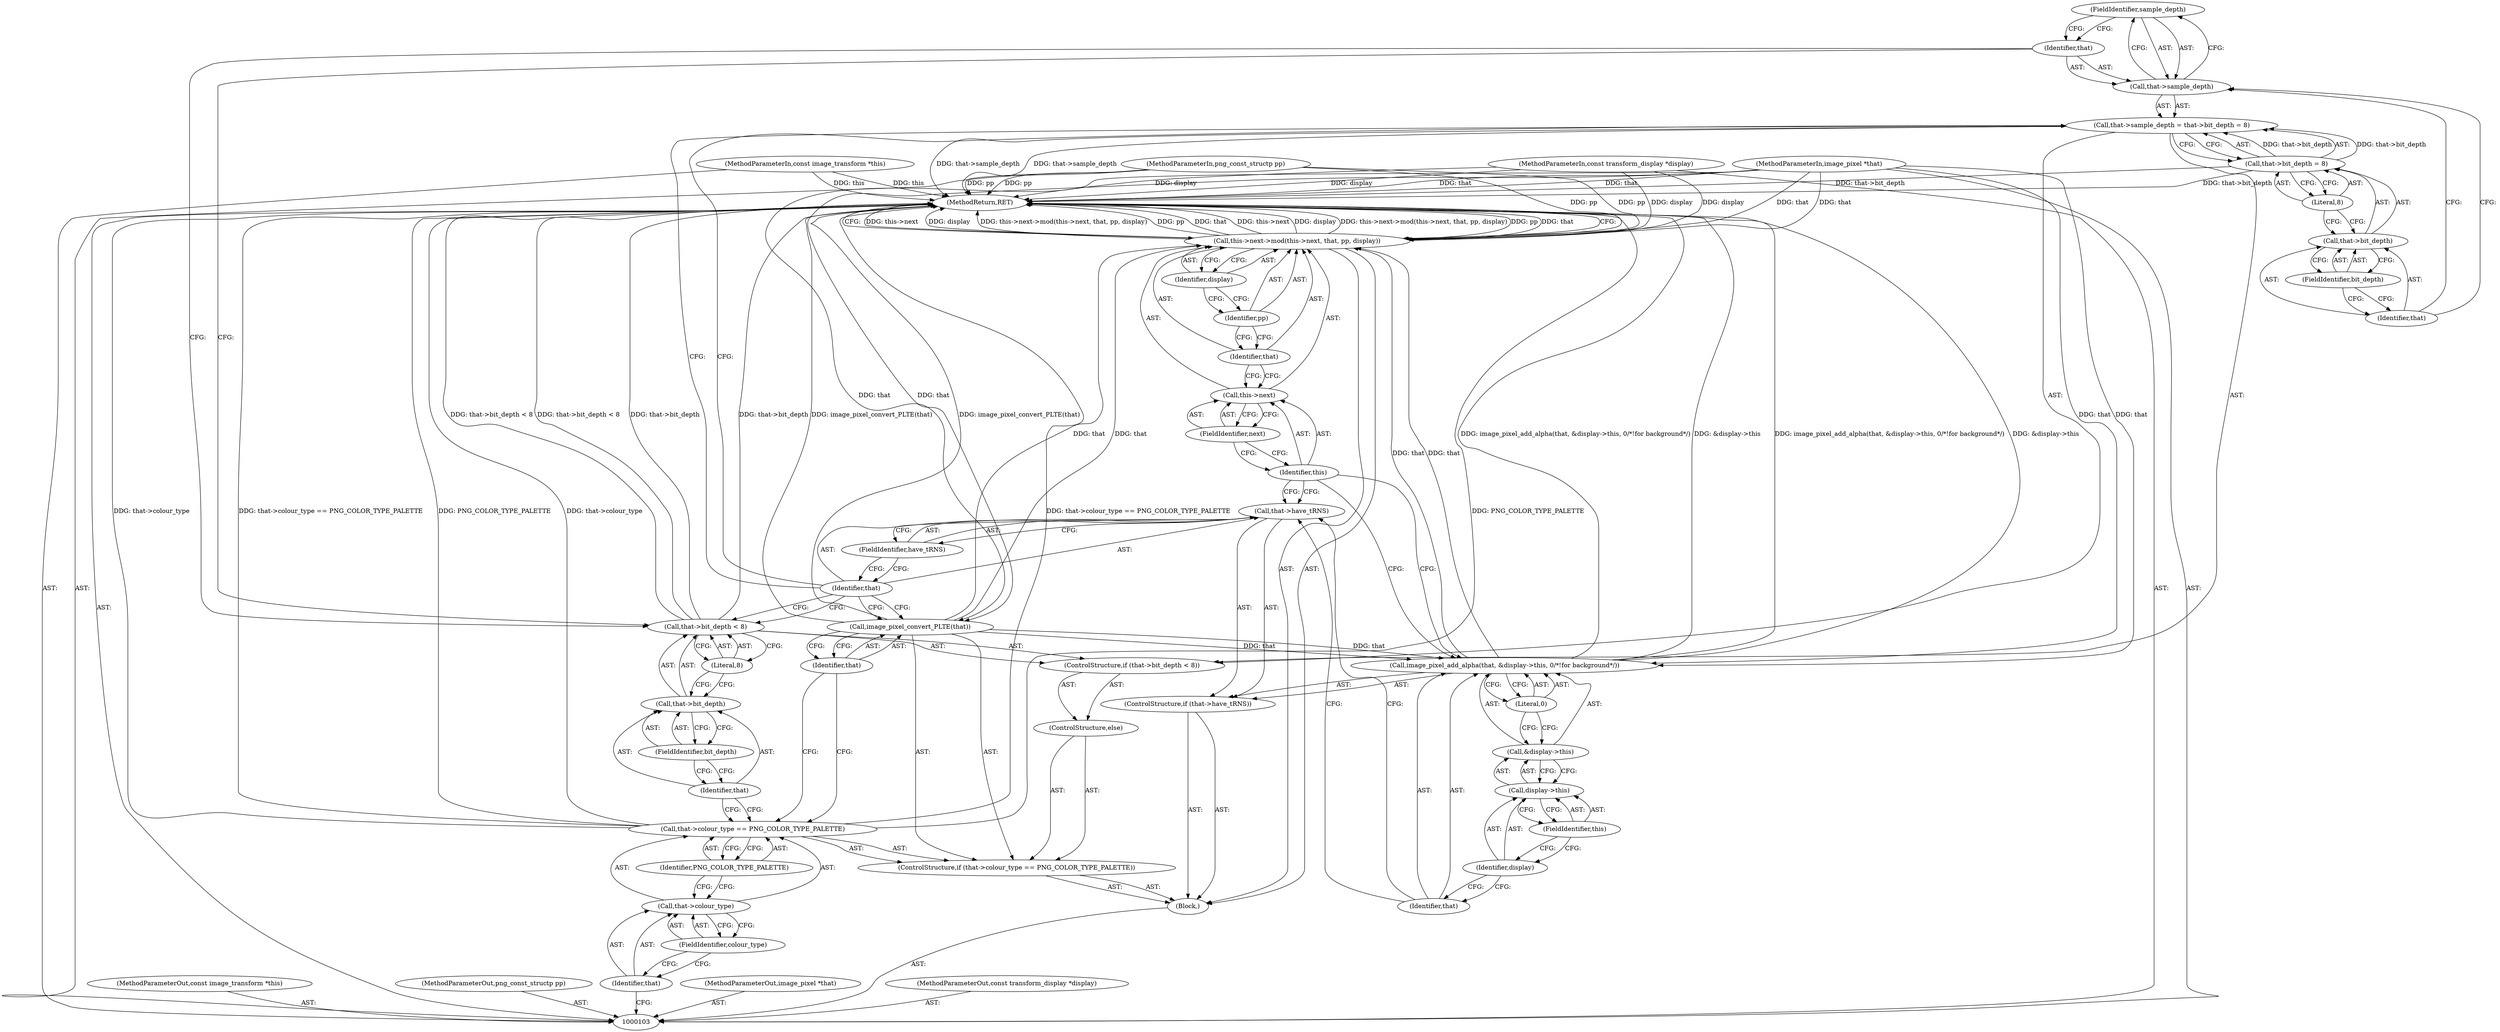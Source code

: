 digraph "0_Android_9d4853418ab2f754c2b63e091c29c5529b8b86ca_67" {
"1000127" [label="(FieldIdentifier,sample_depth)"];
"1000128" [label="(Call,that->bit_depth = 8)"];
"1000129" [label="(Call,that->bit_depth)"];
"1000130" [label="(Identifier,that)"];
"1000131" [label="(FieldIdentifier,bit_depth)"];
"1000132" [label="(Literal,8)"];
"1000124" [label="(Call,that->sample_depth = that->bit_depth = 8)"];
"1000125" [label="(Call,that->sample_depth)"];
"1000126" [label="(Identifier,that)"];
"1000136" [label="(FieldIdentifier,have_tRNS)"];
"1000133" [label="(ControlStructure,if (that->have_tRNS))"];
"1000134" [label="(Call,that->have_tRNS)"];
"1000135" [label="(Identifier,that)"];
"1000138" [label="(Identifier,that)"];
"1000139" [label="(Call,&display->this)"];
"1000140" [label="(Call,display->this)"];
"1000141" [label="(Identifier,display)"];
"1000142" [label="(FieldIdentifier,this)"];
"1000143" [label="(Literal,0)"];
"1000137" [label="(Call,image_pixel_add_alpha(that, &display->this, 0/*!for background*/))"];
"1000145" [label="(Call,this->next)"];
"1000146" [label="(Identifier,this)"];
"1000147" [label="(FieldIdentifier,next)"];
"1000148" [label="(Identifier,that)"];
"1000149" [label="(Identifier,pp)"];
"1000144" [label="(Call,this->next->mod(this->next, that, pp, display))"];
"1000150" [label="(Identifier,display)"];
"1000151" [label="(MethodReturn,RET)"];
"1000104" [label="(MethodParameterIn,const image_transform *this)"];
"1000201" [label="(MethodParameterOut,const image_transform *this)"];
"1000106" [label="(MethodParameterIn,png_const_structp pp)"];
"1000203" [label="(MethodParameterOut,png_const_structp pp)"];
"1000105" [label="(MethodParameterIn,image_pixel *that)"];
"1000202" [label="(MethodParameterOut,image_pixel *that)"];
"1000107" [label="(MethodParameterIn,const transform_display *display)"];
"1000204" [label="(MethodParameterOut,const transform_display *display)"];
"1000108" [label="(Block,)"];
"1000113" [label="(FieldIdentifier,colour_type)"];
"1000114" [label="(Identifier,PNG_COLOR_TYPE_PALETTE)"];
"1000109" [label="(ControlStructure,if (that->colour_type == PNG_COLOR_TYPE_PALETTE))"];
"1000110" [label="(Call,that->colour_type == PNG_COLOR_TYPE_PALETTE)"];
"1000111" [label="(Call,that->colour_type)"];
"1000112" [label="(Identifier,that)"];
"1000116" [label="(Identifier,that)"];
"1000115" [label="(Call,image_pixel_convert_PLTE(that))"];
"1000117" [label="(ControlStructure,else)"];
"1000119" [label="(Call,that->bit_depth < 8)"];
"1000120" [label="(Call,that->bit_depth)"];
"1000121" [label="(Identifier,that)"];
"1000122" [label="(FieldIdentifier,bit_depth)"];
"1000123" [label="(Literal,8)"];
"1000118" [label="(ControlStructure,if (that->bit_depth < 8))"];
"1000127" -> "1000125"  [label="AST: "];
"1000127" -> "1000126"  [label="CFG: "];
"1000125" -> "1000127"  [label="CFG: "];
"1000128" -> "1000124"  [label="AST: "];
"1000128" -> "1000132"  [label="CFG: "];
"1000129" -> "1000128"  [label="AST: "];
"1000132" -> "1000128"  [label="AST: "];
"1000124" -> "1000128"  [label="CFG: "];
"1000128" -> "1000151"  [label="DDG: that->bit_depth"];
"1000128" -> "1000124"  [label="DDG: that->bit_depth"];
"1000129" -> "1000128"  [label="AST: "];
"1000129" -> "1000131"  [label="CFG: "];
"1000130" -> "1000129"  [label="AST: "];
"1000131" -> "1000129"  [label="AST: "];
"1000132" -> "1000129"  [label="CFG: "];
"1000130" -> "1000129"  [label="AST: "];
"1000130" -> "1000125"  [label="CFG: "];
"1000131" -> "1000130"  [label="CFG: "];
"1000131" -> "1000129"  [label="AST: "];
"1000131" -> "1000130"  [label="CFG: "];
"1000129" -> "1000131"  [label="CFG: "];
"1000132" -> "1000128"  [label="AST: "];
"1000132" -> "1000129"  [label="CFG: "];
"1000128" -> "1000132"  [label="CFG: "];
"1000124" -> "1000118"  [label="AST: "];
"1000124" -> "1000128"  [label="CFG: "];
"1000125" -> "1000124"  [label="AST: "];
"1000128" -> "1000124"  [label="AST: "];
"1000135" -> "1000124"  [label="CFG: "];
"1000124" -> "1000151"  [label="DDG: that->sample_depth"];
"1000128" -> "1000124"  [label="DDG: that->bit_depth"];
"1000125" -> "1000124"  [label="AST: "];
"1000125" -> "1000127"  [label="CFG: "];
"1000126" -> "1000125"  [label="AST: "];
"1000127" -> "1000125"  [label="AST: "];
"1000130" -> "1000125"  [label="CFG: "];
"1000126" -> "1000125"  [label="AST: "];
"1000126" -> "1000119"  [label="CFG: "];
"1000127" -> "1000126"  [label="CFG: "];
"1000136" -> "1000134"  [label="AST: "];
"1000136" -> "1000135"  [label="CFG: "];
"1000134" -> "1000136"  [label="CFG: "];
"1000133" -> "1000108"  [label="AST: "];
"1000134" -> "1000133"  [label="AST: "];
"1000137" -> "1000133"  [label="AST: "];
"1000134" -> "1000133"  [label="AST: "];
"1000134" -> "1000136"  [label="CFG: "];
"1000135" -> "1000134"  [label="AST: "];
"1000136" -> "1000134"  [label="AST: "];
"1000138" -> "1000134"  [label="CFG: "];
"1000146" -> "1000134"  [label="CFG: "];
"1000135" -> "1000134"  [label="AST: "];
"1000135" -> "1000115"  [label="CFG: "];
"1000135" -> "1000124"  [label="CFG: "];
"1000135" -> "1000119"  [label="CFG: "];
"1000136" -> "1000135"  [label="CFG: "];
"1000138" -> "1000137"  [label="AST: "];
"1000138" -> "1000134"  [label="CFG: "];
"1000141" -> "1000138"  [label="CFG: "];
"1000139" -> "1000137"  [label="AST: "];
"1000139" -> "1000140"  [label="CFG: "];
"1000140" -> "1000139"  [label="AST: "];
"1000143" -> "1000139"  [label="CFG: "];
"1000140" -> "1000139"  [label="AST: "];
"1000140" -> "1000142"  [label="CFG: "];
"1000141" -> "1000140"  [label="AST: "];
"1000142" -> "1000140"  [label="AST: "];
"1000139" -> "1000140"  [label="CFG: "];
"1000141" -> "1000140"  [label="AST: "];
"1000141" -> "1000138"  [label="CFG: "];
"1000142" -> "1000141"  [label="CFG: "];
"1000142" -> "1000140"  [label="AST: "];
"1000142" -> "1000141"  [label="CFG: "];
"1000140" -> "1000142"  [label="CFG: "];
"1000143" -> "1000137"  [label="AST: "];
"1000143" -> "1000139"  [label="CFG: "];
"1000137" -> "1000143"  [label="CFG: "];
"1000137" -> "1000133"  [label="AST: "];
"1000137" -> "1000143"  [label="CFG: "];
"1000138" -> "1000137"  [label="AST: "];
"1000139" -> "1000137"  [label="AST: "];
"1000143" -> "1000137"  [label="AST: "];
"1000146" -> "1000137"  [label="CFG: "];
"1000137" -> "1000151"  [label="DDG: &display->this"];
"1000137" -> "1000151"  [label="DDG: image_pixel_add_alpha(that, &display->this, 0/*!for background*/)"];
"1000115" -> "1000137"  [label="DDG: that"];
"1000105" -> "1000137"  [label="DDG: that"];
"1000137" -> "1000144"  [label="DDG: that"];
"1000145" -> "1000144"  [label="AST: "];
"1000145" -> "1000147"  [label="CFG: "];
"1000146" -> "1000145"  [label="AST: "];
"1000147" -> "1000145"  [label="AST: "];
"1000148" -> "1000145"  [label="CFG: "];
"1000146" -> "1000145"  [label="AST: "];
"1000146" -> "1000137"  [label="CFG: "];
"1000146" -> "1000134"  [label="CFG: "];
"1000147" -> "1000146"  [label="CFG: "];
"1000147" -> "1000145"  [label="AST: "];
"1000147" -> "1000146"  [label="CFG: "];
"1000145" -> "1000147"  [label="CFG: "];
"1000148" -> "1000144"  [label="AST: "];
"1000148" -> "1000145"  [label="CFG: "];
"1000149" -> "1000148"  [label="CFG: "];
"1000149" -> "1000144"  [label="AST: "];
"1000149" -> "1000148"  [label="CFG: "];
"1000150" -> "1000149"  [label="CFG: "];
"1000144" -> "1000108"  [label="AST: "];
"1000144" -> "1000150"  [label="CFG: "];
"1000145" -> "1000144"  [label="AST: "];
"1000148" -> "1000144"  [label="AST: "];
"1000149" -> "1000144"  [label="AST: "];
"1000150" -> "1000144"  [label="AST: "];
"1000151" -> "1000144"  [label="CFG: "];
"1000144" -> "1000151"  [label="DDG: this->next"];
"1000144" -> "1000151"  [label="DDG: display"];
"1000144" -> "1000151"  [label="DDG: this->next->mod(this->next, that, pp, display)"];
"1000144" -> "1000151"  [label="DDG: pp"];
"1000144" -> "1000151"  [label="DDG: that"];
"1000137" -> "1000144"  [label="DDG: that"];
"1000115" -> "1000144"  [label="DDG: that"];
"1000105" -> "1000144"  [label="DDG: that"];
"1000106" -> "1000144"  [label="DDG: pp"];
"1000107" -> "1000144"  [label="DDG: display"];
"1000150" -> "1000144"  [label="AST: "];
"1000150" -> "1000149"  [label="CFG: "];
"1000144" -> "1000150"  [label="CFG: "];
"1000151" -> "1000103"  [label="AST: "];
"1000151" -> "1000144"  [label="CFG: "];
"1000124" -> "1000151"  [label="DDG: that->sample_depth"];
"1000107" -> "1000151"  [label="DDG: display"];
"1000104" -> "1000151"  [label="DDG: this"];
"1000105" -> "1000151"  [label="DDG: that"];
"1000110" -> "1000151"  [label="DDG: PNG_COLOR_TYPE_PALETTE"];
"1000110" -> "1000151"  [label="DDG: that->colour_type"];
"1000110" -> "1000151"  [label="DDG: that->colour_type == PNG_COLOR_TYPE_PALETTE"];
"1000137" -> "1000151"  [label="DDG: &display->this"];
"1000137" -> "1000151"  [label="DDG: image_pixel_add_alpha(that, &display->this, 0/*!for background*/)"];
"1000115" -> "1000151"  [label="DDG: image_pixel_convert_PLTE(that)"];
"1000144" -> "1000151"  [label="DDG: this->next"];
"1000144" -> "1000151"  [label="DDG: display"];
"1000144" -> "1000151"  [label="DDG: this->next->mod(this->next, that, pp, display)"];
"1000144" -> "1000151"  [label="DDG: pp"];
"1000144" -> "1000151"  [label="DDG: that"];
"1000119" -> "1000151"  [label="DDG: that->bit_depth < 8"];
"1000119" -> "1000151"  [label="DDG: that->bit_depth"];
"1000128" -> "1000151"  [label="DDG: that->bit_depth"];
"1000106" -> "1000151"  [label="DDG: pp"];
"1000104" -> "1000103"  [label="AST: "];
"1000104" -> "1000151"  [label="DDG: this"];
"1000201" -> "1000103"  [label="AST: "];
"1000106" -> "1000103"  [label="AST: "];
"1000106" -> "1000151"  [label="DDG: pp"];
"1000106" -> "1000144"  [label="DDG: pp"];
"1000203" -> "1000103"  [label="AST: "];
"1000105" -> "1000103"  [label="AST: "];
"1000105" -> "1000151"  [label="DDG: that"];
"1000105" -> "1000115"  [label="DDG: that"];
"1000105" -> "1000137"  [label="DDG: that"];
"1000105" -> "1000144"  [label="DDG: that"];
"1000202" -> "1000103"  [label="AST: "];
"1000107" -> "1000103"  [label="AST: "];
"1000107" -> "1000151"  [label="DDG: display"];
"1000107" -> "1000144"  [label="DDG: display"];
"1000204" -> "1000103"  [label="AST: "];
"1000108" -> "1000103"  [label="AST: "];
"1000109" -> "1000108"  [label="AST: "];
"1000133" -> "1000108"  [label="AST: "];
"1000144" -> "1000108"  [label="AST: "];
"1000113" -> "1000111"  [label="AST: "];
"1000113" -> "1000112"  [label="CFG: "];
"1000111" -> "1000113"  [label="CFG: "];
"1000114" -> "1000110"  [label="AST: "];
"1000114" -> "1000111"  [label="CFG: "];
"1000110" -> "1000114"  [label="CFG: "];
"1000109" -> "1000108"  [label="AST: "];
"1000110" -> "1000109"  [label="AST: "];
"1000115" -> "1000109"  [label="AST: "];
"1000117" -> "1000109"  [label="AST: "];
"1000110" -> "1000109"  [label="AST: "];
"1000110" -> "1000114"  [label="CFG: "];
"1000111" -> "1000110"  [label="AST: "];
"1000114" -> "1000110"  [label="AST: "];
"1000116" -> "1000110"  [label="CFG: "];
"1000121" -> "1000110"  [label="CFG: "];
"1000110" -> "1000151"  [label="DDG: PNG_COLOR_TYPE_PALETTE"];
"1000110" -> "1000151"  [label="DDG: that->colour_type"];
"1000110" -> "1000151"  [label="DDG: that->colour_type == PNG_COLOR_TYPE_PALETTE"];
"1000111" -> "1000110"  [label="AST: "];
"1000111" -> "1000113"  [label="CFG: "];
"1000112" -> "1000111"  [label="AST: "];
"1000113" -> "1000111"  [label="AST: "];
"1000114" -> "1000111"  [label="CFG: "];
"1000112" -> "1000111"  [label="AST: "];
"1000112" -> "1000103"  [label="CFG: "];
"1000113" -> "1000112"  [label="CFG: "];
"1000116" -> "1000115"  [label="AST: "];
"1000116" -> "1000110"  [label="CFG: "];
"1000115" -> "1000116"  [label="CFG: "];
"1000115" -> "1000109"  [label="AST: "];
"1000115" -> "1000116"  [label="CFG: "];
"1000116" -> "1000115"  [label="AST: "];
"1000135" -> "1000115"  [label="CFG: "];
"1000115" -> "1000151"  [label="DDG: image_pixel_convert_PLTE(that)"];
"1000105" -> "1000115"  [label="DDG: that"];
"1000115" -> "1000137"  [label="DDG: that"];
"1000115" -> "1000144"  [label="DDG: that"];
"1000117" -> "1000109"  [label="AST: "];
"1000118" -> "1000117"  [label="AST: "];
"1000119" -> "1000118"  [label="AST: "];
"1000119" -> "1000123"  [label="CFG: "];
"1000120" -> "1000119"  [label="AST: "];
"1000123" -> "1000119"  [label="AST: "];
"1000126" -> "1000119"  [label="CFG: "];
"1000135" -> "1000119"  [label="CFG: "];
"1000119" -> "1000151"  [label="DDG: that->bit_depth < 8"];
"1000119" -> "1000151"  [label="DDG: that->bit_depth"];
"1000120" -> "1000119"  [label="AST: "];
"1000120" -> "1000122"  [label="CFG: "];
"1000121" -> "1000120"  [label="AST: "];
"1000122" -> "1000120"  [label="AST: "];
"1000123" -> "1000120"  [label="CFG: "];
"1000121" -> "1000120"  [label="AST: "];
"1000121" -> "1000110"  [label="CFG: "];
"1000122" -> "1000121"  [label="CFG: "];
"1000122" -> "1000120"  [label="AST: "];
"1000122" -> "1000121"  [label="CFG: "];
"1000120" -> "1000122"  [label="CFG: "];
"1000123" -> "1000119"  [label="AST: "];
"1000123" -> "1000120"  [label="CFG: "];
"1000119" -> "1000123"  [label="CFG: "];
"1000118" -> "1000117"  [label="AST: "];
"1000119" -> "1000118"  [label="AST: "];
"1000124" -> "1000118"  [label="AST: "];
}
